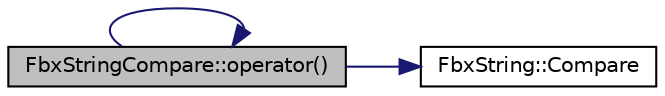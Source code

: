digraph "FbxStringCompare::operator()"
{
  edge [fontname="Helvetica",fontsize="10",labelfontname="Helvetica",labelfontsize="10"];
  node [fontname="Helvetica",fontsize="10",shape=record];
  rankdir="LR";
  Node0 [label="FbxStringCompare::operator()",height=0.2,width=0.4,color="black", fillcolor="grey75", style="filled", fontcolor="black"];
  Node0 -> Node0 [color="midnightblue",fontsize="10",style="solid",fontname="Helvetica"];
  Node0 -> Node1 [color="midnightblue",fontsize="10",style="solid",fontname="Helvetica"];
  Node1 [label="FbxString::Compare",height=0.2,width=0.4,color="black", fillcolor="white", style="filled",URL="$class_fbx_string.html#a42ed521019bea60f8bc77079c41adc06"];
}
